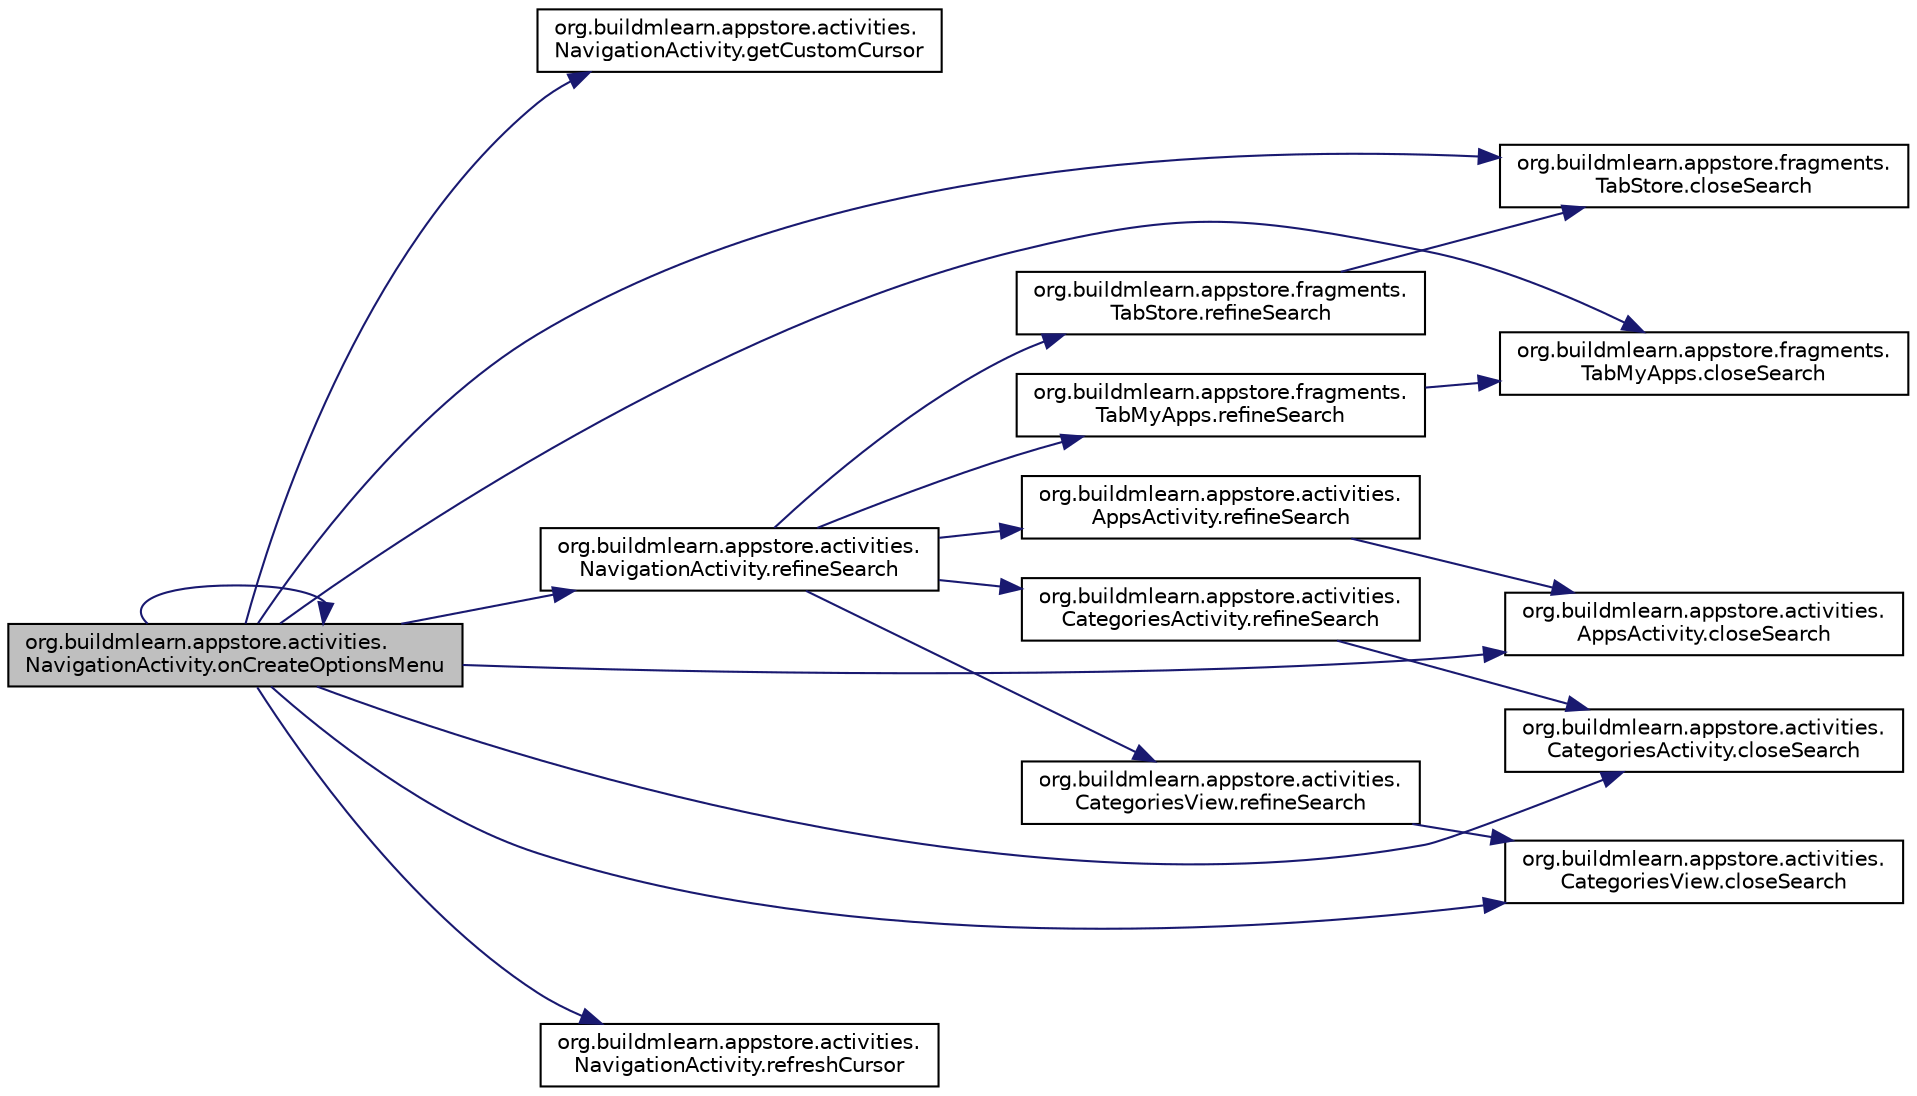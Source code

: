 digraph "org.buildmlearn.appstore.activities.NavigationActivity.onCreateOptionsMenu"
{
 // INTERACTIVE_SVG=YES
  bgcolor="transparent";
  edge [fontname="Helvetica",fontsize="10",labelfontname="Helvetica",labelfontsize="10"];
  node [fontname="Helvetica",fontsize="10",shape=record];
  rankdir="LR";
  Node1 [label="org.buildmlearn.appstore.activities.\lNavigationActivity.onCreateOptionsMenu",height=0.2,width=0.4,color="black", fillcolor="grey75", style="filled", fontcolor="black"];
  Node1 -> Node2 [color="midnightblue",fontsize="10",style="solid",fontname="Helvetica"];
  Node2 [label="org.buildmlearn.appstore.activities.\lNavigationActivity.getCustomCursor",height=0.2,width=0.4,color="black",URL="$d0/d60/classorg_1_1buildmlearn_1_1appstore_1_1activities_1_1_navigation_activity.html#a6574d770f486951a2978ff3529959883",tooltip="Gets the cursor position for the search suggestions. "];
  Node1 -> Node3 [color="midnightblue",fontsize="10",style="solid",fontname="Helvetica"];
  Node3 [label="org.buildmlearn.appstore.fragments.\lTabMyApps.closeSearch",height=0.2,width=0.4,color="black",URL="$d0/df6/classorg_1_1buildmlearn_1_1appstore_1_1fragments_1_1_tab_my_apps.html#ad2cfa4949b0adb6836ee7ddc5e07803b",tooltip="This method is called from the Navigation Activity. "];
  Node1 -> Node4 [color="midnightblue",fontsize="10",style="solid",fontname="Helvetica"];
  Node4 [label="org.buildmlearn.appstore.fragments.\lTabStore.closeSearch",height=0.2,width=0.4,color="black",URL="$d8/dd4/classorg_1_1buildmlearn_1_1appstore_1_1fragments_1_1_tab_store.html#a9b04ad8cb6754042ab570357d36cc1da",tooltip="This method is called from the Navigation Activity. "];
  Node1 -> Node5 [color="midnightblue",fontsize="10",style="solid",fontname="Helvetica"];
  Node5 [label="org.buildmlearn.appstore.activities.\lCategoriesActivity.closeSearch",height=0.2,width=0.4,color="black",URL="$d6/d69/classorg_1_1buildmlearn_1_1appstore_1_1activities_1_1_categories_activity.html#ad5feda8baa86efb06548383e14e941de",tooltip="This method is called from the Navigation Activity. "];
  Node1 -> Node6 [color="midnightblue",fontsize="10",style="solid",fontname="Helvetica"];
  Node6 [label="org.buildmlearn.appstore.activities.\lCategoriesView.closeSearch",height=0.2,width=0.4,color="black",URL="$dd/d45/classorg_1_1buildmlearn_1_1appstore_1_1activities_1_1_categories_view.html#a5726ab0db7d7b89c35822807ea94e145",tooltip="This method is called from the Navigation Activity. "];
  Node1 -> Node7 [color="midnightblue",fontsize="10",style="solid",fontname="Helvetica"];
  Node7 [label="org.buildmlearn.appstore.activities.\lAppsActivity.closeSearch",height=0.2,width=0.4,color="black",URL="$dc/d90/classorg_1_1buildmlearn_1_1appstore_1_1activities_1_1_apps_activity.html#ae6bef9c8e4af2b268bd90327ac922c2b",tooltip="This method is called from the Navigation Activity. "];
  Node1 -> Node8 [color="midnightblue",fontsize="10",style="solid",fontname="Helvetica"];
  Node8 [label="org.buildmlearn.appstore.activities.\lNavigationActivity.refineSearch",height=0.2,width=0.4,color="black",URL="$d0/d60/classorg_1_1buildmlearn_1_1appstore_1_1activities_1_1_navigation_activity.html#a205e1d750606e6ca55b3cb753fc6f9cc",tooltip="This method sends the search query to respective active activities, to refresh their view with the cu..."];
  Node8 -> Node9 [color="midnightblue",fontsize="10",style="solid",fontname="Helvetica"];
  Node9 [label="org.buildmlearn.appstore.fragments.\lTabMyApps.refineSearch",height=0.2,width=0.4,color="black",URL="$d0/df6/classorg_1_1buildmlearn_1_1appstore_1_1fragments_1_1_tab_my_apps.html#ae66ef4c95b75f055d223a14038669ac2",tooltip="This method is called from the Navigation Activity, which controls all the search view..."];
  Node9 -> Node3 [color="midnightblue",fontsize="10",style="solid",fontname="Helvetica"];
  Node8 -> Node10 [color="midnightblue",fontsize="10",style="solid",fontname="Helvetica"];
  Node10 [label="org.buildmlearn.appstore.fragments.\lTabStore.refineSearch",height=0.2,width=0.4,color="black",URL="$d8/dd4/classorg_1_1buildmlearn_1_1appstore_1_1fragments_1_1_tab_store.html#abe9f38b6bf9181eef441a1f89148a8a3",tooltip="This method is called from the Navigation Activity, which controls all the search view..."];
  Node10 -> Node4 [color="midnightblue",fontsize="10",style="solid",fontname="Helvetica"];
  Node8 -> Node11 [color="midnightblue",fontsize="10",style="solid",fontname="Helvetica"];
  Node11 [label="org.buildmlearn.appstore.activities.\lCategoriesActivity.refineSearch",height=0.2,width=0.4,color="black",URL="$d6/d69/classorg_1_1buildmlearn_1_1appstore_1_1activities_1_1_categories_activity.html#a3672a6d4cc226656c88d964f354cae7b",tooltip="This method is called from the Navigation Activity, which controls all the search view..."];
  Node11 -> Node5 [color="midnightblue",fontsize="10",style="solid",fontname="Helvetica"];
  Node8 -> Node12 [color="midnightblue",fontsize="10",style="solid",fontname="Helvetica"];
  Node12 [label="org.buildmlearn.appstore.activities.\lCategoriesView.refineSearch",height=0.2,width=0.4,color="black",URL="$dd/d45/classorg_1_1buildmlearn_1_1appstore_1_1activities_1_1_categories_view.html#a9b8cfee2f830c826f124ecde3c316d63",tooltip="This method is called from the Navigation Activity, which controls all the search view..."];
  Node12 -> Node6 [color="midnightblue",fontsize="10",style="solid",fontname="Helvetica"];
  Node8 -> Node13 [color="midnightblue",fontsize="10",style="solid",fontname="Helvetica"];
  Node13 [label="org.buildmlearn.appstore.activities.\lAppsActivity.refineSearch",height=0.2,width=0.4,color="black",URL="$dc/d90/classorg_1_1buildmlearn_1_1appstore_1_1activities_1_1_apps_activity.html#afc2b93e8898eda23eabe8550a88b4fa8",tooltip="This method is called from the Navigation Activity, which controls all the search view..."];
  Node13 -> Node7 [color="midnightblue",fontsize="10",style="solid",fontname="Helvetica"];
  Node1 -> Node14 [color="midnightblue",fontsize="10",style="solid",fontname="Helvetica"];
  Node14 [label="org.buildmlearn.appstore.activities.\lNavigationActivity.refreshCursor",height=0.2,width=0.4,color="black",URL="$d0/d60/classorg_1_1buildmlearn_1_1appstore_1_1activities_1_1_navigation_activity.html#afcd30abf1f641abff036c29738567eb1",tooltip="Refreshes the cursor position for the search suggestions. "];
  Node1 -> Node1 [color="midnightblue",fontsize="10",style="solid",fontname="Helvetica"];
}
